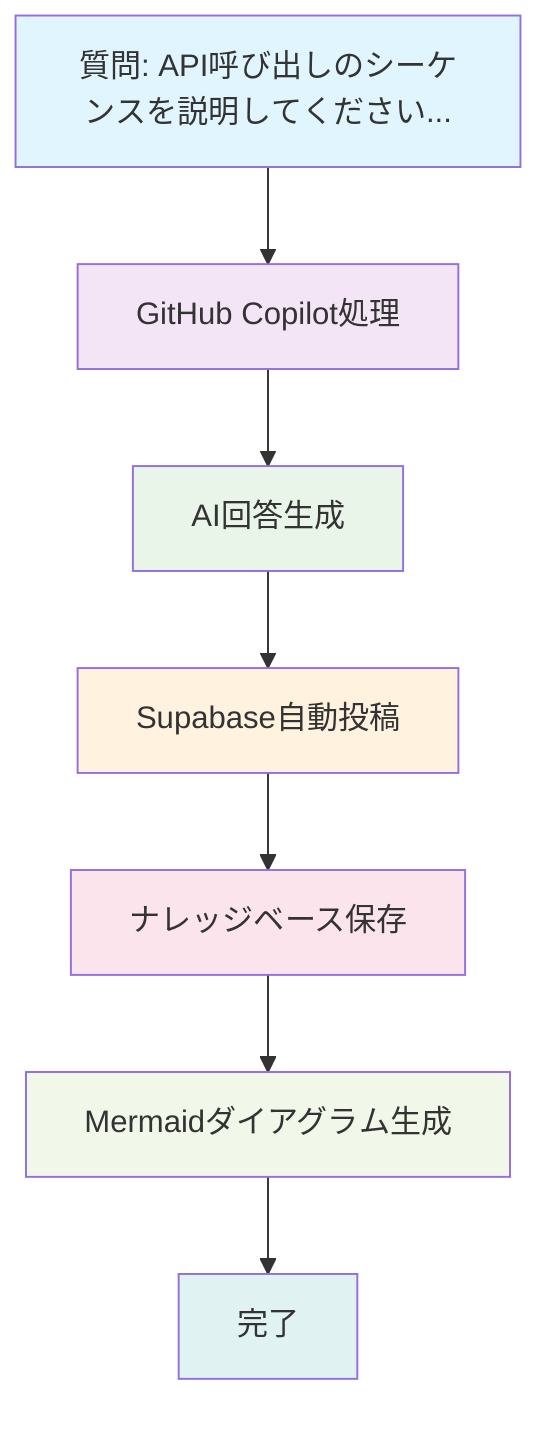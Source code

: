 flowchart TD
    A[質問: API呼び出しのシーケンスを説明してください...] --> B[GitHub Copilot処理]
    B --> C[AI回答生成]
    C --> D[Supabase自動投稿]
    D --> E[ナレッジベース保存]
    E --> F[Mermaidダイアグラム生成]
    F --> G[完了]
    
    style A fill:#e1f5fe
    style B fill:#f3e5f5
    style C fill:#e8f5e8
    style D fill:#fff3e0
    style E fill:#fce4ec
    style F fill:#f1f8e9
    style G fill:#e0f2f1